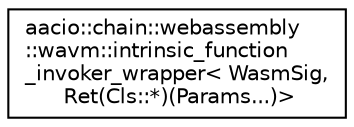 digraph "Graphical Class Hierarchy"
{
  edge [fontname="Helvetica",fontsize="10",labelfontname="Helvetica",labelfontsize="10"];
  node [fontname="Helvetica",fontsize="10",shape=record];
  rankdir="LR";
  Node0 [label="aacio::chain::webassembly\l::wavm::intrinsic_function\l_invoker_wrapper\< WasmSig,\l Ret(Cls::*)(Params...)\>",height=0.2,width=0.4,color="black", fillcolor="white", style="filled",URL="$structaacio_1_1chain_1_1webassembly_1_1wavm_1_1intrinsic__function__invoker__wrapper_3_01_wasm_s90ebd8cc2e6b3dc30490a6e2f2f86c99.html"];
}
